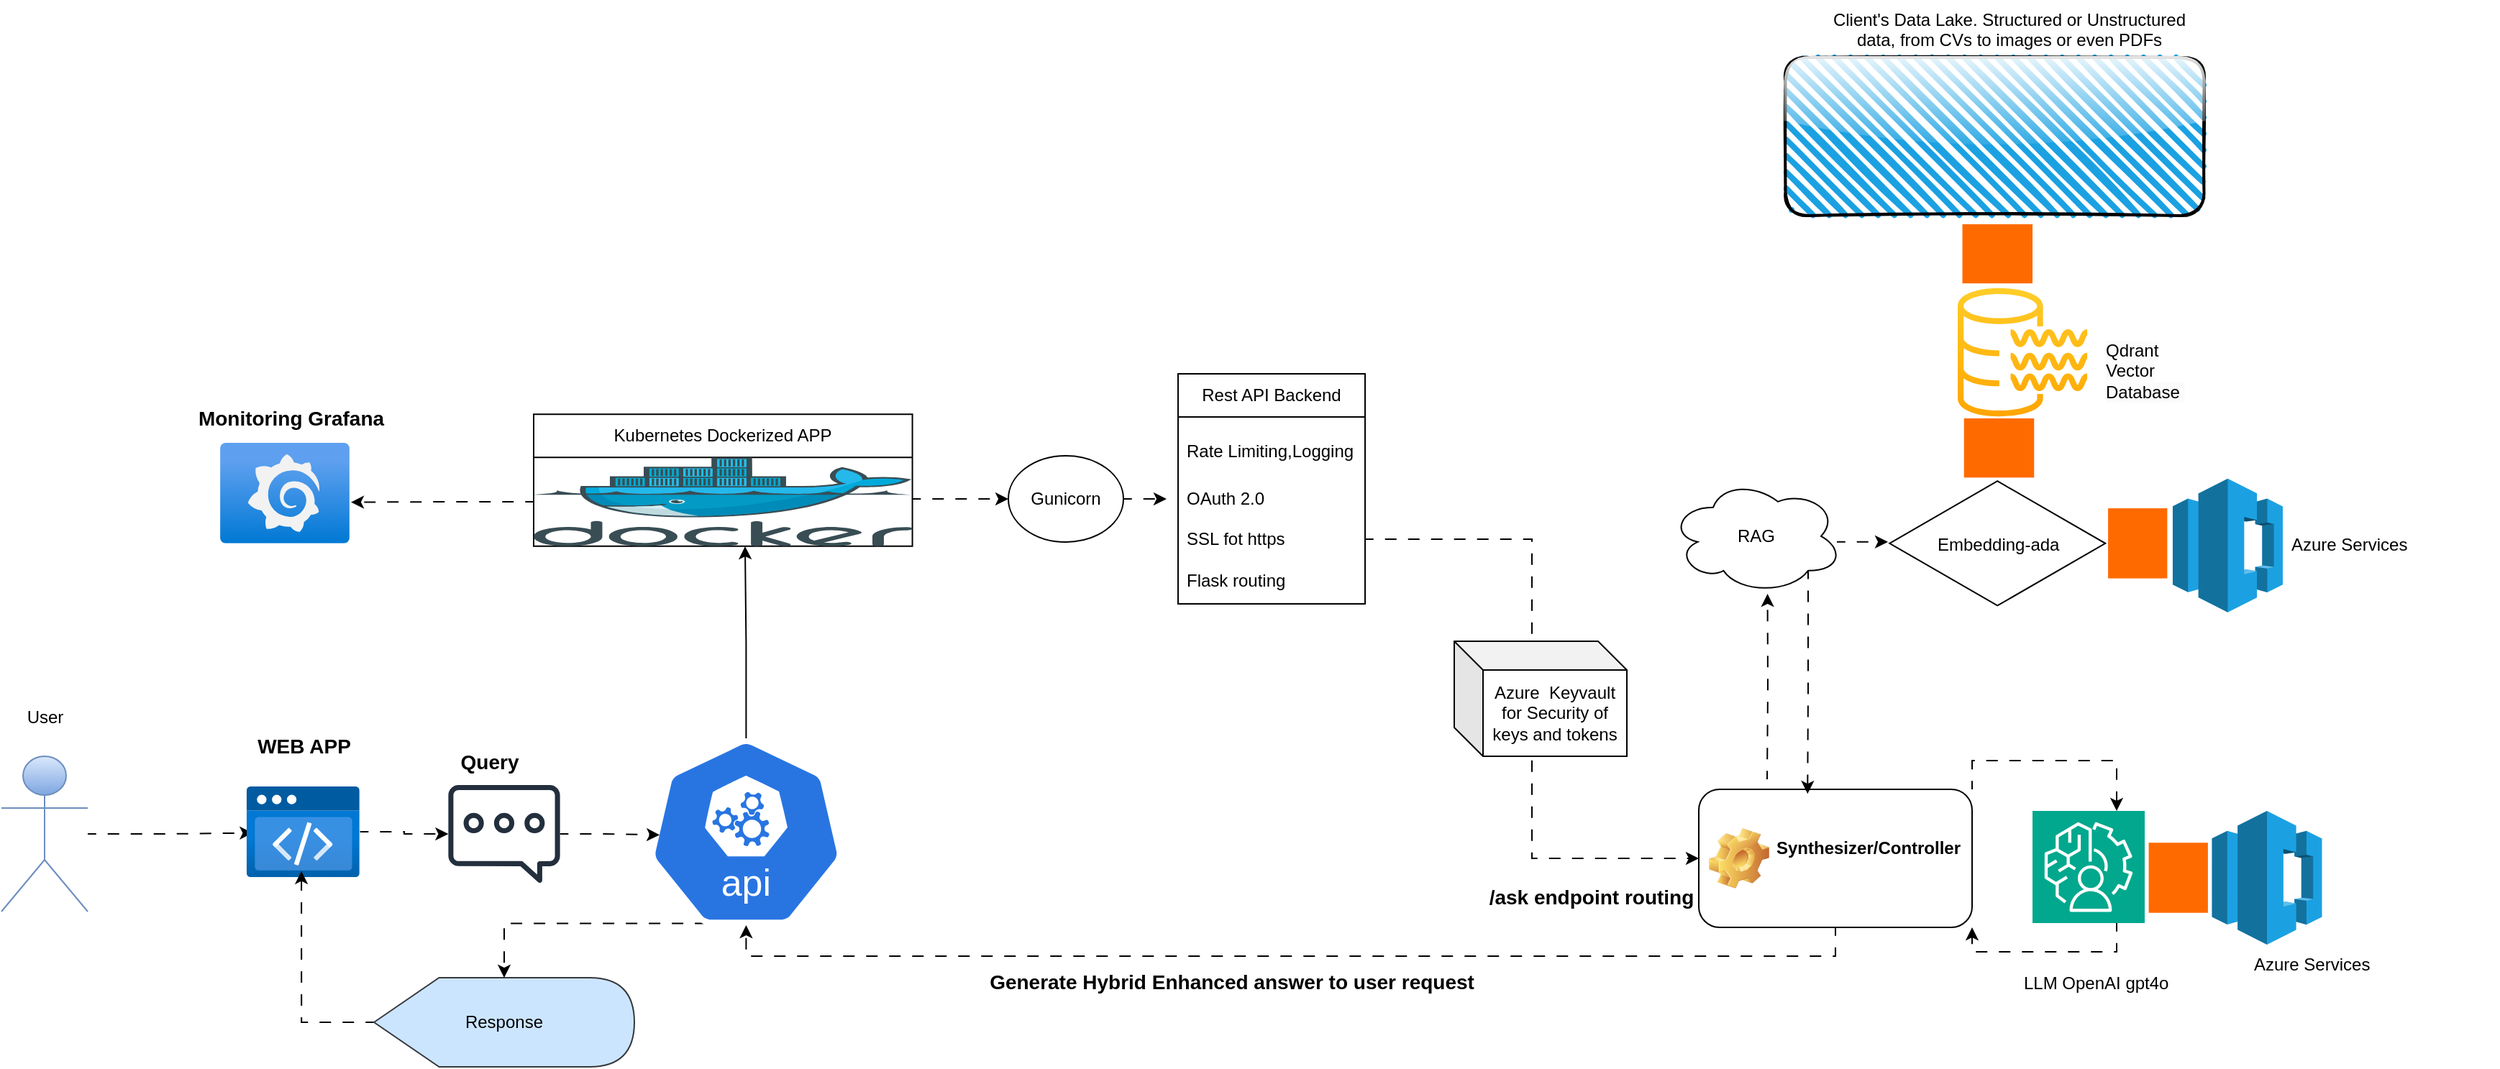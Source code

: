 <mxfile version="25.0.3">
  <diagram name="Σελίδα-1" id="T_3XYmSJssD-ToN54GJW">
    <mxGraphModel dx="2616" dy="2380" grid="1" gridSize="10" guides="1" tooltips="1" connect="1" arrows="1" fold="1" page="1" pageScale="1" pageWidth="827" pageHeight="1169" math="0" shadow="0">
      <root>
        <mxCell id="0" />
        <mxCell id="1" parent="0" />
        <mxCell id="5_4cI_H6_dj6_kQbT12G-96" value="" style="html=1;whiteSpace=wrap;aspect=fixed;shape=isoRectangle;" parent="1" vertex="1">
          <mxGeometry x="842.63" y="-747.09" width="150" height="90" as="geometry" />
        </mxCell>
        <mxCell id="5_4cI_H6_dj6_kQbT12G-2" value="" style="shape=umlActor;verticalLabelPosition=bottom;verticalAlign=top;html=1;outlineConnect=0;fillColor=#dae8fc;gradientColor=#7ea6e0;strokeColor=#6c8ebf;" parent="1" vertex="1">
          <mxGeometry x="-470" y="-554" width="60" height="108" as="geometry" />
        </mxCell>
        <mxCell id="5_4cI_H6_dj6_kQbT12G-3" value="Rest API Backend" style="swimlane;fontStyle=0;childLayout=stackLayout;horizontal=1;startSize=30;horizontalStack=0;resizeParent=1;resizeParentMax=0;resizeLast=0;collapsible=1;marginBottom=0;whiteSpace=wrap;html=1;" parent="1" vertex="1">
          <mxGeometry x="348" y="-820" width="130" height="160" as="geometry" />
        </mxCell>
        <mxCell id="5_4cI_H6_dj6_kQbT12G-5" value="&lt;div&gt;&lt;br&gt;&lt;/div&gt;Rate Limiting,Logging&lt;div&gt;&lt;div&gt;&lt;br&gt;&lt;/div&gt;&lt;div&gt;&lt;br&gt;&lt;/div&gt;&lt;/div&gt;" style="text;strokeColor=none;fillColor=none;align=left;verticalAlign=middle;spacingLeft=4;spacingRight=4;overflow=hidden;points=[[0,0.5],[1,0.5]];portConstraint=eastwest;rotatable=0;whiteSpace=wrap;html=1;" parent="5_4cI_H6_dj6_kQbT12G-3" vertex="1">
          <mxGeometry y="30" width="130" height="40" as="geometry" />
        </mxCell>
        <mxCell id="5_4cI_H6_dj6_kQbT12G-6" value="OAuth 2.0&lt;div&gt;&lt;br&gt;&lt;/div&gt;&lt;div&gt;SSL fot https&lt;br&gt;&lt;div&gt;&lt;div&gt;&lt;div&gt;&lt;div&gt;&lt;br&gt;&lt;/div&gt;&lt;div&gt;Flask routing&lt;br&gt;&lt;/div&gt;&lt;/div&gt;&lt;/div&gt;&lt;/div&gt;&lt;/div&gt;" style="text;strokeColor=none;fillColor=none;align=left;verticalAlign=middle;spacingLeft=4;spacingRight=4;overflow=hidden;points=[[0,0.5],[1,0.5]];portConstraint=eastwest;rotatable=0;whiteSpace=wrap;html=1;" parent="5_4cI_H6_dj6_kQbT12G-3" vertex="1">
          <mxGeometry y="70" width="130" height="90" as="geometry" />
        </mxCell>
        <mxCell id="5_4cI_H6_dj6_kQbT12G-8" value="" style="outlineConnect=0;dashed=0;verticalLabelPosition=bottom;verticalAlign=top;align=center;html=1;shape=mxgraph.aws3.codecommit;fillColor=#1ba1e2;strokeColor=#006EAF;fontColor=#ffffff;" parent="1" vertex="1">
          <mxGeometry x="1066.74" y="-516" width="76.5" height="93" as="geometry" />
        </mxCell>
        <mxCell id="5_4cI_H6_dj6_kQbT12G-9" value="User&lt;div&gt;&lt;br&gt;&lt;/div&gt;" style="text;html=1;align=center;verticalAlign=middle;resizable=0;points=[];autosize=1;strokeColor=none;fillColor=none;" parent="1" vertex="1">
          <mxGeometry x="-465" y="-594" width="50" height="40" as="geometry" />
        </mxCell>
        <mxCell id="5_4cI_H6_dj6_kQbT12G-11" value="&lt;font style=&quot;font-size: 14px;&quot;&gt;WEB APP&lt;/font&gt;" style="text;strokeColor=none;fillColor=none;html=1;fontSize=24;fontStyle=1;verticalAlign=middle;align=center;" parent="1" vertex="1">
          <mxGeometry x="-309.83" y="-584" width="99" height="40" as="geometry" />
        </mxCell>
        <mxCell id="5_4cI_H6_dj6_kQbT12G-39" value="" style="points=[];aspect=fixed;html=1;align=center;shadow=0;dashed=0;fillColor=#FF6A00;strokeColor=none;shape=mxgraph.alibaba_cloud.cdt_cloud_datatransfer;rotation=0;" parent="1" vertex="1">
          <mxGeometry x="893.26" y="-924.06" width="48.74" height="41.15" as="geometry" />
        </mxCell>
        <mxCell id="5_4cI_H6_dj6_kQbT12G-44" value="&lt;font&gt;/ask endpoint routing&lt;/font&gt;" style="text;strokeColor=none;fillColor=none;html=1;fontSize=14;fontStyle=1;verticalAlign=middle;align=center;" parent="1" vertex="1">
          <mxGeometry x="570" y="-476.5" width="130" height="40" as="geometry" />
        </mxCell>
        <mxCell id="5_4cI_H6_dj6_kQbT12G-46" value="" style="edgeStyle=orthogonalEdgeStyle;rounded=0;orthogonalLoop=1;jettySize=auto;html=1;entryX=0.059;entryY=0.513;entryDx=0;entryDy=0;entryPerimeter=0;flowAnimation=1;curved=0;fontColor=#FF9933;" parent="1" source="5_4cI_H6_dj6_kQbT12G-2" target="5_4cI_H6_dj6_kQbT12G-47" edge="1">
          <mxGeometry relative="1" as="geometry">
            <mxPoint x="80" y="-400" as="targetPoint" />
            <mxPoint x="-190" y="-414" as="sourcePoint" />
          </mxGeometry>
        </mxCell>
        <mxCell id="5_4cI_H6_dj6_kQbT12G-45" value="" style="sketch=0;outlineConnect=0;fontColor=#232F3E;gradientColor=none;fillColor=#232F3D;strokeColor=none;dashed=0;verticalLabelPosition=bottom;verticalAlign=top;align=center;html=1;fontSize=12;fontStyle=0;aspect=fixed;pointerEvents=1;shape=mxgraph.aws4.chat;" parent="1" vertex="1">
          <mxGeometry x="-159.5" y="-534" width="78" height="68" as="geometry" />
        </mxCell>
        <mxCell id="5_4cI_H6_dj6_kQbT12G-112" style="edgeStyle=orthogonalEdgeStyle;rounded=0;orthogonalLoop=1;jettySize=auto;html=1;flowAnimation=1;" parent="1" source="5_4cI_H6_dj6_kQbT12G-47" target="5_4cI_H6_dj6_kQbT12G-45" edge="1">
          <mxGeometry relative="1" as="geometry" />
        </mxCell>
        <mxCell id="5_4cI_H6_dj6_kQbT12G-47" value="" style="image;aspect=fixed;html=1;points=[];align=center;fontSize=12;image=img/lib/azure2/preview/Static_Apps.svg;" parent="1" vertex="1">
          <mxGeometry x="-300" y="-533" width="79.33" height="63" as="geometry" />
        </mxCell>
        <mxCell id="5_4cI_H6_dj6_kQbT12G-48" value="&lt;span style=&quot;font-size: 14px;&quot;&gt;Query&lt;/span&gt;" style="text;strokeColor=none;fillColor=none;html=1;fontSize=24;fontStyle=1;verticalAlign=middle;align=center;" parent="1" vertex="1">
          <mxGeometry x="-180.5" y="-573" width="99" height="40" as="geometry" />
        </mxCell>
        <mxCell id="5_4cI_H6_dj6_kQbT12G-55" style="edgeStyle=orthogonalEdgeStyle;rounded=0;orthogonalLoop=1;jettySize=auto;html=1;entryX=0.486;entryY=0.934;entryDx=0;entryDy=0;entryPerimeter=0;flowAnimation=1;" parent="1" source="5_4cI_H6_dj6_kQbT12G-90" target="5_4cI_H6_dj6_kQbT12G-47" edge="1">
          <mxGeometry relative="1" as="geometry">
            <mxPoint x="-60" y="-251" as="targetPoint" />
          </mxGeometry>
        </mxCell>
        <mxCell id="5_4cI_H6_dj6_kQbT12G-56" value="&lt;font&gt;Generate Hybrid Enhanced answer to user request&lt;/font&gt;" style="text;strokeColor=none;fillColor=none;html=1;fontSize=14;fontStyle=1;verticalAlign=middle;align=center;" parent="1" vertex="1">
          <mxGeometry x="320" y="-417" width="130" height="40" as="geometry" />
        </mxCell>
        <mxCell id="5_4cI_H6_dj6_kQbT12G-60" value="Kubernetes Dockerized APP" style="swimlane;fontStyle=0;childLayout=stackLayout;horizontal=1;startSize=30;horizontalStack=0;resizeParent=1;resizeParentMax=0;resizeLast=0;collapsible=1;marginBottom=0;whiteSpace=wrap;html=1;" parent="1" vertex="1">
          <mxGeometry x="-100" y="-791.91" width="263.29" height="91.82" as="geometry" />
        </mxCell>
        <mxCell id="5_4cI_H6_dj6_kQbT12G-58" value="" style="image;sketch=0;aspect=fixed;html=1;points=[];align=center;fontSize=12;image=img/lib/mscae/Docker.svg;" parent="5_4cI_H6_dj6_kQbT12G-60" vertex="1">
          <mxGeometry y="30" width="263.29" height="61.82" as="geometry" />
        </mxCell>
        <mxCell id="5_4cI_H6_dj6_kQbT12G-73" value="&lt;span style=&quot;caret-color: rgb(0, 0, 0); color: rgb(0, 0, 0); font-family: Helvetica; font-size: 12px; font-style: normal; font-variant-caps: normal; font-weight: 400; letter-spacing: normal; orphans: auto; text-align: center; text-indent: 0px; text-transform: none; white-space: normal; widows: auto; word-spacing: 0px; -webkit-text-stroke-width: 0px; background-color: rgb(251, 251, 251); text-decoration: none; display: inline !important; float: none;&quot;&gt;Qdrant Vector Database&amp;nbsp;&lt;/span&gt;&lt;div&gt;&lt;span style=&quot;caret-color: rgb(0, 0, 0); color: rgb(0, 0, 0); font-family: Helvetica; font-size: 12px; font-style: normal; font-variant-caps: normal; font-weight: 400; letter-spacing: normal; orphans: auto; text-align: center; text-indent: 0px; text-transform: none; white-space: normal; widows: auto; word-spacing: 0px; -webkit-text-stroke-width: 0px; background-color: rgb(251, 251, 251); text-decoration: none; display: inline !important; float: none;&quot;&gt;&lt;br&gt;&lt;/span&gt;&lt;/div&gt;" style="text;whiteSpace=wrap;html=1;" parent="1" vertex="1">
          <mxGeometry x="990.74" y="-850" width="59.26" height="40" as="geometry" />
        </mxCell>
        <mxCell id="5_4cI_H6_dj6_kQbT12G-72" value="" style="sketch=0;outlineConnect=0;fillColor=#ffcd28;strokeColor=#d79b00;dashed=0;verticalLabelPosition=bottom;verticalAlign=top;align=center;html=1;fontSize=12;fontStyle=0;aspect=fixed;pointerEvents=1;shape=mxgraph.aws4.data_lake_resource_icon;gradientColor=#ffa500;" parent="1" vertex="1">
          <mxGeometry x="890" y="-880" width="90" height="90" as="geometry" />
        </mxCell>
        <mxCell id="-kxXGQuX5eWMb9TOzEhN-2" style="edgeStyle=orthogonalEdgeStyle;rounded=0;orthogonalLoop=1;jettySize=auto;html=1;exitX=1;exitY=0.5;exitDx=0;exitDy=0;flowAnimation=1;" edge="1" parent="1" source="5_4cI_H6_dj6_kQbT12G-75">
          <mxGeometry relative="1" as="geometry">
            <mxPoint x="340" y="-732.857" as="targetPoint" />
          </mxGeometry>
        </mxCell>
        <mxCell id="5_4cI_H6_dj6_kQbT12G-75" value="Gunicorn" style="ellipse;whiteSpace=wrap;html=1;fontStyle=0;startSize=30;" parent="1" vertex="1">
          <mxGeometry x="230" y="-763" width="80" height="60" as="geometry" />
        </mxCell>
        <mxCell id="-kxXGQuX5eWMb9TOzEhN-10" style="edgeStyle=orthogonalEdgeStyle;rounded=0;orthogonalLoop=1;jettySize=auto;html=1;exitX=0.25;exitY=0;exitDx=0;exitDy=0;flowAnimation=1;" edge="1" parent="1">
          <mxGeometry relative="1" as="geometry">
            <mxPoint x="757.778" y="-667.0" as="targetPoint" />
            <mxPoint x="757.5" y="-538" as="sourcePoint" />
          </mxGeometry>
        </mxCell>
        <mxCell id="5_4cI_H6_dj6_kQbT12G-81" value="Synthesizer/Controller&lt;div&gt;&lt;br&gt;&lt;/div&gt;" style="label;whiteSpace=wrap;html=1;image=img/clipart/Gear_128x128.png" parent="1" vertex="1">
          <mxGeometry x="710" y="-531" width="190" height="96" as="geometry" />
        </mxCell>
        <mxCell id="5_4cI_H6_dj6_kQbT12G-90" value="&lt;div&gt;Response&lt;br&gt;&lt;/div&gt;" style="shape=display;whiteSpace=wrap;html=1;fillColor=#cce5ff;strokeColor=#36393d;" parent="1" vertex="1">
          <mxGeometry x="-211" y="-400" width="181" height="62" as="geometry" />
        </mxCell>
        <mxCell id="5_4cI_H6_dj6_kQbT12G-95" value="Embedding-ada" style="text;strokeColor=none;fillColor=none;align=left;verticalAlign=top;spacingLeft=4;spacingRight=4;overflow=hidden;rotatable=0;points=[[0,0.5],[1,0.5]];portConstraint=eastwest;whiteSpace=wrap;html=1;" parent="1" vertex="1">
          <mxGeometry x="870" y="-715" width="150" height="43" as="geometry" />
        </mxCell>
        <mxCell id="5_4cI_H6_dj6_kQbT12G-98" style="edgeStyle=orthogonalEdgeStyle;rounded=0;orthogonalLoop=1;jettySize=auto;html=1;exitX=1;exitY=0.5;exitDx=0;exitDy=0;entryX=0;entryY=0.5;entryDx=0;entryDy=0;flowAnimation=1;" parent="1" source="5_4cI_H6_dj6_kQbT12G-6" target="5_4cI_H6_dj6_kQbT12G-81" edge="1">
          <mxGeometry relative="1" as="geometry" />
        </mxCell>
        <mxCell id="5_4cI_H6_dj6_kQbT12G-108" value="" style="image;aspect=fixed;html=1;points=[];align=center;fontSize=12;image=img/lib/azure2/other/Grafana.svg;imageBackground=none;imageBorder=none;" parent="1" vertex="1">
          <mxGeometry x="-318" y="-772" width="90" height="69.89" as="geometry" />
        </mxCell>
        <mxCell id="5_4cI_H6_dj6_kQbT12G-110" value="&lt;span style=&quot;font-size: 14px;&quot;&gt;Monitoring Grafana&lt;/span&gt;" style="text;strokeColor=none;fillColor=none;html=1;fontSize=24;fontStyle=1;verticalAlign=middle;align=center;" parent="1" vertex="1">
          <mxGeometry x="-342.62" y="-812" width="148.08" height="40" as="geometry" />
        </mxCell>
        <mxCell id="5_4cI_H6_dj6_kQbT12G-118" style="edgeStyle=orthogonalEdgeStyle;rounded=0;orthogonalLoop=1;jettySize=auto;html=1;" parent="1" source="5_4cI_H6_dj6_kQbT12G-113" edge="1">
          <mxGeometry relative="1" as="geometry">
            <mxPoint x="46.98" y="-700" as="targetPoint" />
          </mxGeometry>
        </mxCell>
        <mxCell id="jBB7QVOfnN-mEvMkWZ6e-29" style="edgeStyle=orthogonalEdgeStyle;rounded=0;orthogonalLoop=1;jettySize=auto;html=1;exitX=0.28;exitY=0.99;exitDx=0;exitDy=0;exitPerimeter=0;flowAnimation=1;" parent="1" source="5_4cI_H6_dj6_kQbT12G-113" target="5_4cI_H6_dj6_kQbT12G-90" edge="1">
          <mxGeometry relative="1" as="geometry" />
        </mxCell>
        <mxCell id="5_4cI_H6_dj6_kQbT12G-113" value="" style="aspect=fixed;sketch=0;html=1;dashed=0;whitespace=wrap;verticalLabelPosition=bottom;verticalAlign=top;fillColor=#2875E2;strokeColor=#ffffff;points=[[0.005,0.63,0],[0.1,0.2,0],[0.9,0.2,0],[0.5,0,0],[0.995,0.63,0],[0.72,0.99,0],[0.5,1,0],[0.28,0.99,0]];shape=mxgraph.kubernetes.icon2;kubernetesLabel=1;prIcon=api" parent="1" vertex="1">
          <mxGeometry x="-20" y="-566.5" width="135.42" height="130" as="geometry" />
        </mxCell>
        <mxCell id="5_4cI_H6_dj6_kQbT12G-114" style="edgeStyle=orthogonalEdgeStyle;rounded=0;orthogonalLoop=1;jettySize=auto;html=1;entryX=0.056;entryY=0.517;entryDx=0;entryDy=0;entryPerimeter=0;flowAnimation=1;" parent="1" source="5_4cI_H6_dj6_kQbT12G-45" target="5_4cI_H6_dj6_kQbT12G-113" edge="1">
          <mxGeometry relative="1" as="geometry" />
        </mxCell>
        <mxCell id="5_4cI_H6_dj6_kQbT12G-120" style="edgeStyle=orthogonalEdgeStyle;rounded=0;orthogonalLoop=1;jettySize=auto;html=1;entryX=1.011;entryY=0.591;entryDx=0;entryDy=0;entryPerimeter=0;flowAnimation=1;" parent="1" source="5_4cI_H6_dj6_kQbT12G-58" target="5_4cI_H6_dj6_kQbT12G-108" edge="1">
          <mxGeometry relative="1" as="geometry" />
        </mxCell>
        <mxCell id="5_4cI_H6_dj6_kQbT12G-121" style="edgeStyle=orthogonalEdgeStyle;rounded=0;orthogonalLoop=1;jettySize=auto;html=1;entryX=0;entryY=0.5;entryDx=0;entryDy=0;flowAnimation=1;" parent="1" source="5_4cI_H6_dj6_kQbT12G-58" target="5_4cI_H6_dj6_kQbT12G-75" edge="1">
          <mxGeometry relative="1" as="geometry">
            <Array as="points">
              <mxPoint x="200" y="-733" />
              <mxPoint x="200" y="-733" />
            </Array>
          </mxGeometry>
        </mxCell>
        <mxCell id="jBB7QVOfnN-mEvMkWZ6e-23" style="edgeStyle=orthogonalEdgeStyle;rounded=0;orthogonalLoop=1;jettySize=auto;html=1;exitX=0.75;exitY=1;exitDx=0;exitDy=0;exitPerimeter=0;entryX=1;entryY=1;entryDx=0;entryDy=0;flowAnimation=1;" parent="1" source="5_4cI_H6_dj6_kQbT12G-123" target="5_4cI_H6_dj6_kQbT12G-81" edge="1">
          <mxGeometry relative="1" as="geometry" />
        </mxCell>
        <mxCell id="5_4cI_H6_dj6_kQbT12G-123" value="" style="sketch=0;points=[[0,0,0],[0.25,0,0],[0.5,0,0],[0.75,0,0],[1,0,0],[0,1,0],[0.25,1,0],[0.5,1,0],[0.75,1,0],[1,1,0],[0,0.25,0],[0,0.5,0],[0,0.75,0],[1,0.25,0],[1,0.5,0],[1,0.75,0]];outlineConnect=0;fontColor=#232F3E;fillColor=#01A88D;strokeColor=#ffffff;dashed=0;verticalLabelPosition=bottom;verticalAlign=top;align=center;html=1;fontSize=12;fontStyle=0;aspect=fixed;shape=mxgraph.aws4.resourceIcon;resIcon=mxgraph.aws4.augmented_ai;" parent="1" vertex="1">
          <mxGeometry x="942" y="-516" width="78" height="78" as="geometry" />
        </mxCell>
        <mxCell id="5_4cI_H6_dj6_kQbT12G-125" value="&lt;div&gt;LLM OpenAI gpt4o&lt;/div&gt;&lt;div&gt;&lt;br&gt;&lt;/div&gt;" style="text;strokeColor=none;fillColor=none;align=left;verticalAlign=top;spacingLeft=4;spacingRight=4;overflow=hidden;rotatable=0;points=[[0,0.5],[1,0.5]];portConstraint=eastwest;whiteSpace=wrap;html=1;" parent="1" vertex="1">
          <mxGeometry x="930" y="-410" width="150" height="26" as="geometry" />
        </mxCell>
        <mxCell id="5_4cI_H6_dj6_kQbT12G-126" value="Azure Services&lt;div&gt;&lt;br&gt;&lt;/div&gt;" style="text;strokeColor=none;fillColor=none;align=left;verticalAlign=top;spacingLeft=4;spacingRight=4;overflow=hidden;rotatable=0;points=[[0,0.5],[1,0.5]];portConstraint=eastwest;whiteSpace=wrap;html=1;" parent="1" vertex="1">
          <mxGeometry x="1090" y="-423" width="150" height="26" as="geometry" />
        </mxCell>
        <mxCell id="5_4cI_H6_dj6_kQbT12G-129" style="edgeStyle=orthogonalEdgeStyle;rounded=0;orthogonalLoop=1;jettySize=auto;html=1;exitX=0.5;exitY=1;exitDx=0;exitDy=0;entryX=0.5;entryY=1;entryDx=0;entryDy=0;entryPerimeter=0;flowAnimation=1;" parent="1" source="5_4cI_H6_dj6_kQbT12G-81" target="5_4cI_H6_dj6_kQbT12G-113" edge="1">
          <mxGeometry relative="1" as="geometry" />
        </mxCell>
        <mxCell id="jBB7QVOfnN-mEvMkWZ6e-1" value="&#x9;&lt;span style=&quot;white-space: pre;&quot;&gt;Azure&lt;/span&gt;&amp;nbsp; Keyvault for Security of keys and tokens" style="shape=cube;whiteSpace=wrap;html=1;boundedLbl=1;backgroundOutline=1;darkOpacity=0.05;darkOpacity2=0.1;" parent="1" vertex="1">
          <mxGeometry x="540" y="-634" width="120" height="80" as="geometry" />
        </mxCell>
        <mxCell id="jBB7QVOfnN-mEvMkWZ6e-2" value="" style="outlineConnect=0;dashed=0;verticalLabelPosition=bottom;verticalAlign=top;align=center;html=1;shape=mxgraph.aws3.codecommit;fillColor=#1ba1e2;strokeColor=#006EAF;fontColor=#ffffff;" parent="1" vertex="1">
          <mxGeometry x="1039.48" y="-747.09" width="76.5" height="93" as="geometry" />
        </mxCell>
        <mxCell id="jBB7QVOfnN-mEvMkWZ6e-3" value="" style="points=[];aspect=fixed;html=1;align=center;shadow=0;dashed=0;fillColor=#FF6A00;strokeColor=none;shape=mxgraph.alibaba_cloud.cdt_cloud_datatransfer;rotation=90;" parent="1" vertex="1">
          <mxGeometry x="990.74" y="-722.67" width="48.74" height="41.15" as="geometry" />
        </mxCell>
        <mxCell id="jBB7QVOfnN-mEvMkWZ6e-4" value="Azure Services&lt;div&gt;&lt;br&gt;&lt;/div&gt;" style="text;strokeColor=none;fillColor=none;align=left;verticalAlign=top;spacingLeft=4;spacingRight=4;overflow=hidden;rotatable=0;points=[[0,0.5],[1,0.5]];portConstraint=eastwest;whiteSpace=wrap;html=1;" parent="1" vertex="1">
          <mxGeometry x="1115.98" y="-715.1" width="150" height="26" as="geometry" />
        </mxCell>
        <mxCell id="jBB7QVOfnN-mEvMkWZ6e-6" value="" style="points=[];aspect=fixed;html=1;align=center;shadow=0;dashed=0;fillColor=#FF6A00;strokeColor=none;shape=mxgraph.alibaba_cloud.cdt_cloud_datatransfer;rotation=90;" parent="1" vertex="1">
          <mxGeometry x="1019" y="-490.08" width="48.74" height="41.15" as="geometry" />
        </mxCell>
        <mxCell id="jBB7QVOfnN-mEvMkWZ6e-11" value="" style="rounded=1;whiteSpace=wrap;html=1;strokeWidth=2;fillWeight=4;hachureGap=8;hachureAngle=45;fillColor=#1ba1e2;sketch=1;glass=1;gradientColor=none;" parent="1" vertex="1">
          <mxGeometry x="770.24" y="-1040" width="291" height="110" as="geometry" />
        </mxCell>
        <mxCell id="jBB7QVOfnN-mEvMkWZ6e-12" value="&lt;div style=&quot;text-align: center;&quot;&gt;Client&#39;s Data Lake. Structured or Unstructured data, from CVs to images or even PDFs&lt;/div&gt;" style="text;whiteSpace=wrap;html=1;" parent="1" vertex="1">
          <mxGeometry x="800" y="-1080" width="250" height="40" as="geometry" />
        </mxCell>
        <mxCell id="jBB7QVOfnN-mEvMkWZ6e-22" style="edgeStyle=orthogonalEdgeStyle;rounded=0;orthogonalLoop=1;jettySize=auto;html=1;exitX=1;exitY=0;exitDx=0;exitDy=0;entryX=0.75;entryY=0;entryDx=0;entryDy=0;entryPerimeter=0;flowAnimation=1;" parent="1" source="5_4cI_H6_dj6_kQbT12G-81" target="5_4cI_H6_dj6_kQbT12G-123" edge="1">
          <mxGeometry relative="1" as="geometry" />
        </mxCell>
        <mxCell id="jBB7QVOfnN-mEvMkWZ6e-25" value="" style="points=[];aspect=fixed;html=1;align=center;shadow=0;dashed=0;fillColor=#FF6A00;strokeColor=none;shape=mxgraph.alibaba_cloud.cdt_cloud_datatransfer;rotation=0;" parent="1" vertex="1">
          <mxGeometry x="894.37" y="-789" width="48.74" height="41.15" as="geometry" />
        </mxCell>
        <mxCell id="-kxXGQuX5eWMb9TOzEhN-5" value="RAG" style="ellipse;shape=cloud;whiteSpace=wrap;html=1;" vertex="1" parent="1">
          <mxGeometry x="690" y="-747.09" width="120" height="80" as="geometry" />
        </mxCell>
        <mxCell id="-kxXGQuX5eWMb9TOzEhN-8" style="edgeStyle=orthogonalEdgeStyle;rounded=0;orthogonalLoop=1;jettySize=auto;html=1;entryX=0.019;entryY=0.448;entryDx=0;entryDy=0;entryPerimeter=0;flowAnimation=1;" edge="1" parent="1">
          <mxGeometry relative="1" as="geometry">
            <mxPoint x="806.0" y="-703.095" as="sourcePoint" />
            <mxPoint x="841.48" y="-702.77" as="targetPoint" />
          </mxGeometry>
        </mxCell>
        <mxCell id="-kxXGQuX5eWMb9TOzEhN-11" style="edgeStyle=orthogonalEdgeStyle;rounded=0;orthogonalLoop=1;jettySize=auto;html=1;exitX=0.8;exitY=0.8;exitDx=0;exitDy=0;exitPerimeter=0;entryX=0.398;entryY=0.032;entryDx=0;entryDy=0;entryPerimeter=0;flowAnimation=1;" edge="1" parent="1" source="-kxXGQuX5eWMb9TOzEhN-5" target="5_4cI_H6_dj6_kQbT12G-81">
          <mxGeometry relative="1" as="geometry" />
        </mxCell>
      </root>
    </mxGraphModel>
  </diagram>
</mxfile>
